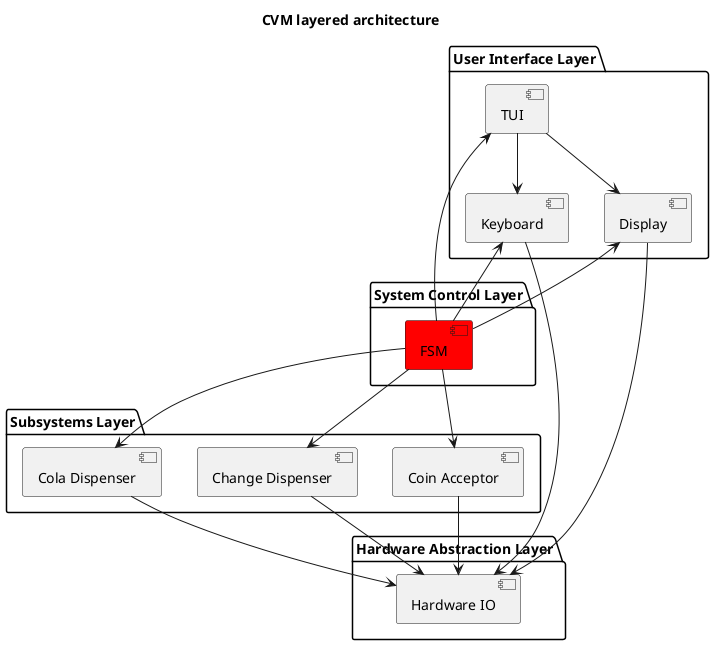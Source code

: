 @startuml

title CVM layered architecture

package "User Interface Layer" {
    [Display]
    [Keyboard]
    [TUI]
}

package "System Control Layer" {
    [FSM] #red
}

package "Subsystems Layer" {
    [Cola Dispenser]
    [Coin Acceptor]
    [Change Dispenser]
}

package "Hardware Abstraction Layer" {
    [Hardware IO]
}

[FSM] -down-> [Coin Acceptor]
[FSM] -down-> [Cola Dispenser]
[FSM] -down-> [Change Dispenser]
[FSM] -up-> [Display]
[FSM] -up-> [Keyboard]
[FSM] -up-> [TUI]
[Coin Acceptor] --> [Hardware IO]
[Cola Dispenser] --> [Hardware IO]
[Change Dispenser] --> [Hardware IO]
[TUI] -down-> [Keyboard]
[TUI] -down-> [Display]
[Display] --> [Hardware IO]
[Keyboard] --> [Hardware IO]

@enduml
